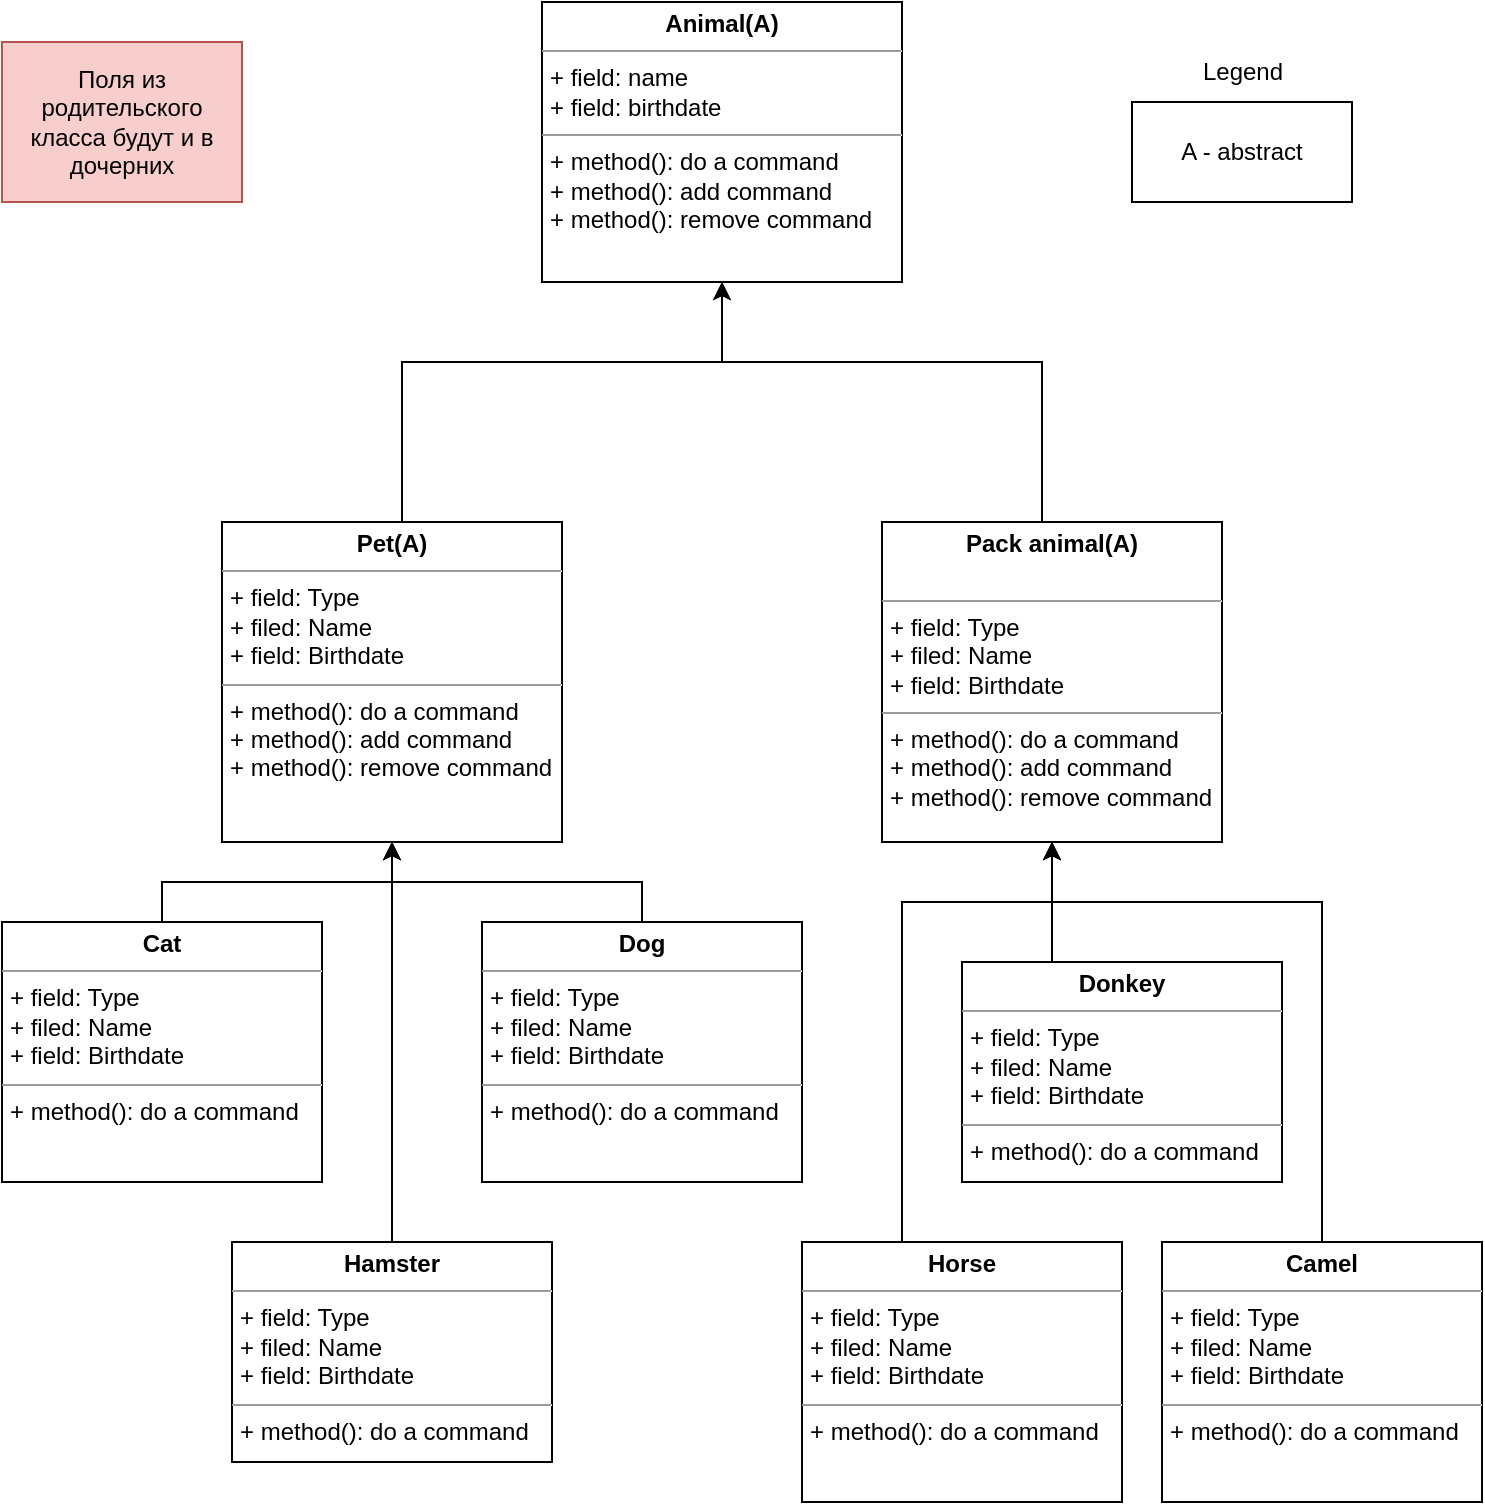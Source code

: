 <mxfile version="23.1.2" type="device">
  <diagram id="C5RBs43oDa-KdzZeNtuy" name="Page-1">
    <mxGraphModel dx="1434" dy="791" grid="1" gridSize="10" guides="1" tooltips="1" connect="1" arrows="1" fold="1" page="1" pageScale="1" pageWidth="827" pageHeight="1169" math="0" shadow="0">
      <root>
        <mxCell id="WIyWlLk6GJQsqaUBKTNV-0" />
        <mxCell id="WIyWlLk6GJQsqaUBKTNV-1" parent="WIyWlLk6GJQsqaUBKTNV-0" />
        <mxCell id="AS3Y_x1ZjfEU9-k8RaCw-20" style="edgeStyle=orthogonalEdgeStyle;rounded=0;orthogonalLoop=1;jettySize=auto;html=1;exitX=0.5;exitY=0;exitDx=0;exitDy=0;" edge="1" parent="WIyWlLk6GJQsqaUBKTNV-1" source="AS3Y_x1ZjfEU9-k8RaCw-3" target="AS3Y_x1ZjfEU9-k8RaCw-18">
          <mxGeometry relative="1" as="geometry">
            <Array as="points">
              <mxPoint x="280" y="200" />
              <mxPoint x="440" y="200" />
            </Array>
          </mxGeometry>
        </mxCell>
        <mxCell id="AS3Y_x1ZjfEU9-k8RaCw-3" value="&lt;p style=&quot;margin:0px;margin-top:4px;text-align:center;&quot;&gt;&lt;b&gt;Pet(A)&lt;/b&gt;&lt;/p&gt;&lt;hr size=&quot;1&quot;&gt;&lt;p style=&quot;margin:0px;margin-left:4px;&quot;&gt;+ field: Type&lt;/p&gt;&lt;p style=&quot;margin:0px;margin-left:4px;&quot;&gt;+ filed: Name&lt;/p&gt;&lt;p style=&quot;margin:0px;margin-left:4px;&quot;&gt;+ field: Birthdate&lt;/p&gt;&lt;hr size=&quot;1&quot;&gt;&lt;p style=&quot;border-color: var(--border-color); margin: 0px 0px 0px 4px;&quot;&gt;+ method(): do a command&lt;/p&gt;&lt;p style=&quot;border-color: var(--border-color); margin: 0px 0px 0px 4px;&quot;&gt;+ method(): add command&lt;/p&gt;&lt;p style=&quot;border-color: var(--border-color); margin: 0px 0px 0px 4px;&quot;&gt;+ method(): remove command&lt;/p&gt;" style="verticalAlign=top;align=left;overflow=fill;fontSize=12;fontFamily=Helvetica;html=1;whiteSpace=wrap;" vertex="1" parent="WIyWlLk6GJQsqaUBKTNV-1">
          <mxGeometry x="190" y="280" width="170" height="160" as="geometry" />
        </mxCell>
        <mxCell id="AS3Y_x1ZjfEU9-k8RaCw-19" style="edgeStyle=orthogonalEdgeStyle;rounded=0;orthogonalLoop=1;jettySize=auto;html=1;exitX=0.5;exitY=0;exitDx=0;exitDy=0;" edge="1" parent="WIyWlLk6GJQsqaUBKTNV-1" source="AS3Y_x1ZjfEU9-k8RaCw-6" target="AS3Y_x1ZjfEU9-k8RaCw-18">
          <mxGeometry relative="1" as="geometry">
            <Array as="points">
              <mxPoint x="600" y="200" />
              <mxPoint x="440" y="200" />
            </Array>
          </mxGeometry>
        </mxCell>
        <mxCell id="AS3Y_x1ZjfEU9-k8RaCw-6" value="&lt;p style=&quot;margin:0px;margin-top:4px;text-align:center;&quot;&gt;&lt;b&gt;Pack animal(A)&lt;/b&gt;&lt;/p&gt;&lt;br&gt;&lt;hr size=&quot;1&quot;&gt;&lt;p style=&quot;margin:0px;margin-left:4px;&quot;&gt;+ field: Type&lt;/p&gt;&lt;p style=&quot;margin:0px;margin-left:4px;&quot;&gt;+ filed: Name&lt;/p&gt;&lt;p style=&quot;margin:0px;margin-left:4px;&quot;&gt;+ field: Birthdate&lt;/p&gt;&lt;hr size=&quot;1&quot;&gt;&lt;p style=&quot;border-color: var(--border-color); margin: 0px 0px 0px 4px;&quot;&gt;+ method(): do a command&lt;/p&gt;&lt;p style=&quot;border-color: var(--border-color); margin: 0px 0px 0px 4px;&quot;&gt;+ method(): add command&lt;/p&gt;&lt;p style=&quot;border-color: var(--border-color); margin: 0px 0px 0px 4px;&quot;&gt;+ method(): remove command&lt;/p&gt;" style="verticalAlign=top;align=left;overflow=fill;fontSize=12;fontFamily=Helvetica;html=1;whiteSpace=wrap;" vertex="1" parent="WIyWlLk6GJQsqaUBKTNV-1">
          <mxGeometry x="520" y="280" width="170" height="160" as="geometry" />
        </mxCell>
        <mxCell id="AS3Y_x1ZjfEU9-k8RaCw-8" value="&lt;p style=&quot;margin:0px;margin-top:4px;text-align:center;&quot;&gt;&lt;b&gt;Cat&lt;/b&gt;&lt;/p&gt;&lt;hr size=&quot;1&quot;&gt;&lt;p style=&quot;border-color: var(--border-color); margin: 0px 0px 0px 4px;&quot;&gt;+ field: Type&lt;/p&gt;&lt;p style=&quot;border-color: var(--border-color); margin: 0px 0px 0px 4px;&quot;&gt;+ filed: Name&lt;/p&gt;&lt;p style=&quot;border-color: var(--border-color); margin: 0px 0px 0px 4px;&quot;&gt;+ field: Birthdate&lt;/p&gt;&lt;hr size=&quot;1&quot;&gt;&lt;p style=&quot;margin:0px;margin-left:4px;&quot;&gt;+ method(): do a command&lt;br&gt;&lt;/p&gt;" style="verticalAlign=top;align=left;overflow=fill;fontSize=12;fontFamily=Helvetica;html=1;whiteSpace=wrap;" vertex="1" parent="WIyWlLk6GJQsqaUBKTNV-1">
          <mxGeometry x="80" y="480" width="160" height="130" as="geometry" />
        </mxCell>
        <mxCell id="AS3Y_x1ZjfEU9-k8RaCw-17" style="edgeStyle=orthogonalEdgeStyle;rounded=0;orthogonalLoop=1;jettySize=auto;html=1;exitX=0.5;exitY=0;exitDx=0;exitDy=0;" edge="1" parent="WIyWlLk6GJQsqaUBKTNV-1" source="AS3Y_x1ZjfEU9-k8RaCw-9" target="AS3Y_x1ZjfEU9-k8RaCw-3">
          <mxGeometry relative="1" as="geometry" />
        </mxCell>
        <mxCell id="AS3Y_x1ZjfEU9-k8RaCw-9" value="&lt;p style=&quot;margin:0px;margin-top:4px;text-align:center;&quot;&gt;&lt;b&gt;Hamster&lt;/b&gt;&lt;/p&gt;&lt;hr size=&quot;1&quot;&gt;&lt;p style=&quot;border-color: var(--border-color); margin: 0px 0px 0px 4px;&quot;&gt;+ field: Type&lt;/p&gt;&lt;p style=&quot;border-color: var(--border-color); margin: 0px 0px 0px 4px;&quot;&gt;+ filed: Name&lt;/p&gt;&lt;p style=&quot;border-color: var(--border-color); margin: 0px 0px 0px 4px;&quot;&gt;+ field: Birthdate&lt;/p&gt;&lt;hr size=&quot;1&quot;&gt;&lt;p style=&quot;margin:0px;margin-left:4px;&quot;&gt;+ method(): do a command&lt;br&gt;&lt;/p&gt;" style="verticalAlign=top;align=left;overflow=fill;fontSize=12;fontFamily=Helvetica;html=1;whiteSpace=wrap;" vertex="1" parent="WIyWlLk6GJQsqaUBKTNV-1">
          <mxGeometry x="195" y="640" width="160" height="110" as="geometry" />
        </mxCell>
        <mxCell id="AS3Y_x1ZjfEU9-k8RaCw-16" style="edgeStyle=orthogonalEdgeStyle;rounded=0;orthogonalLoop=1;jettySize=auto;html=1;exitX=0.5;exitY=0;exitDx=0;exitDy=0;" edge="1" parent="WIyWlLk6GJQsqaUBKTNV-1" source="AS3Y_x1ZjfEU9-k8RaCw-10" target="AS3Y_x1ZjfEU9-k8RaCw-3">
          <mxGeometry relative="1" as="geometry" />
        </mxCell>
        <mxCell id="AS3Y_x1ZjfEU9-k8RaCw-10" value="&lt;p style=&quot;margin:0px;margin-top:4px;text-align:center;&quot;&gt;&lt;b&gt;Dog&lt;/b&gt;&lt;/p&gt;&lt;hr size=&quot;1&quot;&gt;&lt;p style=&quot;border-color: var(--border-color); margin: 0px 0px 0px 4px;&quot;&gt;+ field: Type&lt;/p&gt;&lt;p style=&quot;border-color: var(--border-color); margin: 0px 0px 0px 4px;&quot;&gt;+ filed: Name&lt;/p&gt;&lt;p style=&quot;border-color: var(--border-color); margin: 0px 0px 0px 4px;&quot;&gt;+ field: Birthdate&lt;/p&gt;&lt;hr size=&quot;1&quot;&gt;&lt;p style=&quot;margin:0px;margin-left:4px;&quot;&gt;+ method(): do a command&lt;br&gt;&lt;/p&gt;" style="verticalAlign=top;align=left;overflow=fill;fontSize=12;fontFamily=Helvetica;html=1;whiteSpace=wrap;" vertex="1" parent="WIyWlLk6GJQsqaUBKTNV-1">
          <mxGeometry x="320" y="480" width="160" height="130" as="geometry" />
        </mxCell>
        <mxCell id="AS3Y_x1ZjfEU9-k8RaCw-11" style="edgeStyle=orthogonalEdgeStyle;rounded=0;orthogonalLoop=1;jettySize=auto;html=1;exitX=0.5;exitY=0;exitDx=0;exitDy=0;entryX=0.5;entryY=1;entryDx=0;entryDy=0;" edge="1" parent="WIyWlLk6GJQsqaUBKTNV-1" source="AS3Y_x1ZjfEU9-k8RaCw-8" target="AS3Y_x1ZjfEU9-k8RaCw-3">
          <mxGeometry relative="1" as="geometry" />
        </mxCell>
        <mxCell id="AS3Y_x1ZjfEU9-k8RaCw-18" value="&lt;p style=&quot;margin:0px;margin-top:4px;text-align:center;&quot;&gt;&lt;b&gt;Animal(A)&lt;/b&gt;&lt;/p&gt;&lt;hr size=&quot;1&quot;&gt;&lt;p style=&quot;margin:0px;margin-left:4px;&quot;&gt;+ field: name&lt;/p&gt;&lt;p style=&quot;margin:0px;margin-left:4px;&quot;&gt;+ field: birthdate&lt;/p&gt;&lt;hr size=&quot;1&quot;&gt;&lt;p style=&quot;margin:0px;margin-left:4px;&quot;&gt;+ method(): do a command&lt;/p&gt;&lt;p style=&quot;margin:0px;margin-left:4px;&quot;&gt;+ method(): add command&lt;/p&gt;&lt;p style=&quot;margin:0px;margin-left:4px;&quot;&gt;+ method(): remove command&lt;/p&gt;" style="verticalAlign=top;align=left;overflow=fill;fontSize=12;fontFamily=Helvetica;html=1;whiteSpace=wrap;" vertex="1" parent="WIyWlLk6GJQsqaUBKTNV-1">
          <mxGeometry x="350" y="20" width="180" height="140" as="geometry" />
        </mxCell>
        <mxCell id="AS3Y_x1ZjfEU9-k8RaCw-21" value="Поля из родительского класса будут и в дочерних" style="html=1;whiteSpace=wrap;fillColor=#f8cecc;strokeColor=#b85450;" vertex="1" parent="WIyWlLk6GJQsqaUBKTNV-1">
          <mxGeometry x="80" y="40" width="120" height="80" as="geometry" />
        </mxCell>
        <mxCell id="AS3Y_x1ZjfEU9-k8RaCw-22" value="A - abstract" style="html=1;whiteSpace=wrap;" vertex="1" parent="WIyWlLk6GJQsqaUBKTNV-1">
          <mxGeometry x="645" y="70" width="110" height="50" as="geometry" />
        </mxCell>
        <mxCell id="AS3Y_x1ZjfEU9-k8RaCw-23" value="Legend" style="text;html=1;align=center;verticalAlign=middle;resizable=0;points=[];autosize=1;strokeColor=none;fillColor=none;" vertex="1" parent="WIyWlLk6GJQsqaUBKTNV-1">
          <mxGeometry x="670" y="40" width="60" height="30" as="geometry" />
        </mxCell>
        <mxCell id="AS3Y_x1ZjfEU9-k8RaCw-30" style="edgeStyle=orthogonalEdgeStyle;rounded=0;orthogonalLoop=1;jettySize=auto;html=1;exitX=0.5;exitY=0;exitDx=0;exitDy=0;entryX=0.5;entryY=1;entryDx=0;entryDy=0;" edge="1" parent="WIyWlLk6GJQsqaUBKTNV-1" source="AS3Y_x1ZjfEU9-k8RaCw-24" target="AS3Y_x1ZjfEU9-k8RaCw-6">
          <mxGeometry relative="1" as="geometry">
            <Array as="points">
              <mxPoint x="530" y="640" />
              <mxPoint x="530" y="470" />
              <mxPoint x="605" y="470" />
            </Array>
          </mxGeometry>
        </mxCell>
        <mxCell id="AS3Y_x1ZjfEU9-k8RaCw-24" value="&lt;p style=&quot;margin:0px;margin-top:4px;text-align:center;&quot;&gt;&lt;b&gt;Horse&lt;/b&gt;&lt;/p&gt;&lt;hr size=&quot;1&quot;&gt;&lt;p style=&quot;border-color: var(--border-color); margin: 0px 0px 0px 4px;&quot;&gt;+ field: Type&lt;/p&gt;&lt;p style=&quot;border-color: var(--border-color); margin: 0px 0px 0px 4px;&quot;&gt;+ filed: Name&lt;/p&gt;&lt;p style=&quot;border-color: var(--border-color); margin: 0px 0px 0px 4px;&quot;&gt;+ field: Birthdate&lt;/p&gt;&lt;hr size=&quot;1&quot;&gt;&lt;p style=&quot;margin:0px;margin-left:4px;&quot;&gt;+ method(): do a command&lt;br&gt;&lt;/p&gt;" style="verticalAlign=top;align=left;overflow=fill;fontSize=12;fontFamily=Helvetica;html=1;whiteSpace=wrap;" vertex="1" parent="WIyWlLk6GJQsqaUBKTNV-1">
          <mxGeometry x="480" y="640" width="160" height="130" as="geometry" />
        </mxCell>
        <mxCell id="AS3Y_x1ZjfEU9-k8RaCw-33" style="edgeStyle=orthogonalEdgeStyle;rounded=0;orthogonalLoop=1;jettySize=auto;html=1;exitX=0.5;exitY=0;exitDx=0;exitDy=0;" edge="1" parent="WIyWlLk6GJQsqaUBKTNV-1" source="AS3Y_x1ZjfEU9-k8RaCw-26" target="AS3Y_x1ZjfEU9-k8RaCw-6">
          <mxGeometry relative="1" as="geometry">
            <Array as="points">
              <mxPoint x="605" y="500" />
            </Array>
          </mxGeometry>
        </mxCell>
        <mxCell id="AS3Y_x1ZjfEU9-k8RaCw-26" value="&lt;p style=&quot;margin:0px;margin-top:4px;text-align:center;&quot;&gt;&lt;b&gt;Donkey&lt;/b&gt;&lt;/p&gt;&lt;hr size=&quot;1&quot;&gt;&lt;p style=&quot;border-color: var(--border-color); margin: 0px 0px 0px 4px;&quot;&gt;+ field: Type&lt;/p&gt;&lt;p style=&quot;border-color: var(--border-color); margin: 0px 0px 0px 4px;&quot;&gt;+ filed: Name&lt;/p&gt;&lt;p style=&quot;border-color: var(--border-color); margin: 0px 0px 0px 4px;&quot;&gt;+ field: Birthdate&lt;/p&gt;&lt;hr size=&quot;1&quot;&gt;&lt;p style=&quot;margin:0px;margin-left:4px;&quot;&gt;+ method(): do a command&lt;br&gt;&lt;/p&gt;" style="verticalAlign=top;align=left;overflow=fill;fontSize=12;fontFamily=Helvetica;html=1;whiteSpace=wrap;" vertex="1" parent="WIyWlLk6GJQsqaUBKTNV-1">
          <mxGeometry x="560" y="500" width="160" height="110" as="geometry" />
        </mxCell>
        <mxCell id="AS3Y_x1ZjfEU9-k8RaCw-32" style="edgeStyle=orthogonalEdgeStyle;rounded=0;orthogonalLoop=1;jettySize=auto;html=1;exitX=0.5;exitY=0;exitDx=0;exitDy=0;" edge="1" parent="WIyWlLk6GJQsqaUBKTNV-1" source="AS3Y_x1ZjfEU9-k8RaCw-28" target="AS3Y_x1ZjfEU9-k8RaCw-6">
          <mxGeometry relative="1" as="geometry">
            <Array as="points">
              <mxPoint x="740" y="470" />
              <mxPoint x="605" y="470" />
            </Array>
          </mxGeometry>
        </mxCell>
        <mxCell id="AS3Y_x1ZjfEU9-k8RaCw-28" value="&lt;p style=&quot;margin:0px;margin-top:4px;text-align:center;&quot;&gt;&lt;b&gt;Camel&lt;/b&gt;&lt;/p&gt;&lt;hr size=&quot;1&quot;&gt;&lt;p style=&quot;border-color: var(--border-color); margin: 0px 0px 0px 4px;&quot;&gt;+ field: Type&lt;/p&gt;&lt;p style=&quot;border-color: var(--border-color); margin: 0px 0px 0px 4px;&quot;&gt;+ filed: Name&lt;/p&gt;&lt;p style=&quot;border-color: var(--border-color); margin: 0px 0px 0px 4px;&quot;&gt;+ field: Birthdate&lt;/p&gt;&lt;hr size=&quot;1&quot;&gt;&lt;p style=&quot;margin:0px;margin-left:4px;&quot;&gt;+ method(): do a command&lt;br&gt;&lt;/p&gt;" style="verticalAlign=top;align=left;overflow=fill;fontSize=12;fontFamily=Helvetica;html=1;whiteSpace=wrap;" vertex="1" parent="WIyWlLk6GJQsqaUBKTNV-1">
          <mxGeometry x="660" y="640" width="160" height="130" as="geometry" />
        </mxCell>
      </root>
    </mxGraphModel>
  </diagram>
</mxfile>
